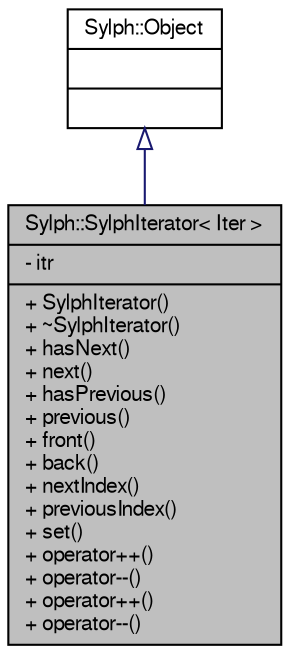 digraph G
{
  edge [fontname="FreeSans",fontsize="10",labelfontname="FreeSans",labelfontsize="10"];
  node [fontname="FreeSans",fontsize="10",shape=record];
  Node1 [label="{Sylph::SylphIterator\< Iter \>\n|- itr\l|+ SylphIterator()\l+ ~SylphIterator()\l+ hasNext()\l+ next()\l+ hasPrevious()\l+ previous()\l+ front()\l+ back()\l+ nextIndex()\l+ previousIndex()\l+ set()\l+ operator++()\l+ operator--()\l+ operator++()\l+ operator--()\l}",height=0.2,width=0.4,color="black", fillcolor="grey75", style="filled" fontcolor="black"];
  Node2 -> Node1 [dir=back,color="midnightblue",fontsize="10",style="solid",arrowtail="empty",fontname="FreeSans"];
  Node2 [label="{Sylph::Object\n||}",height=0.2,width=0.4,color="black", fillcolor="white", style="filled",URL="$class_sylph_1_1_object.html",tooltip="The root of all classes."];
}
